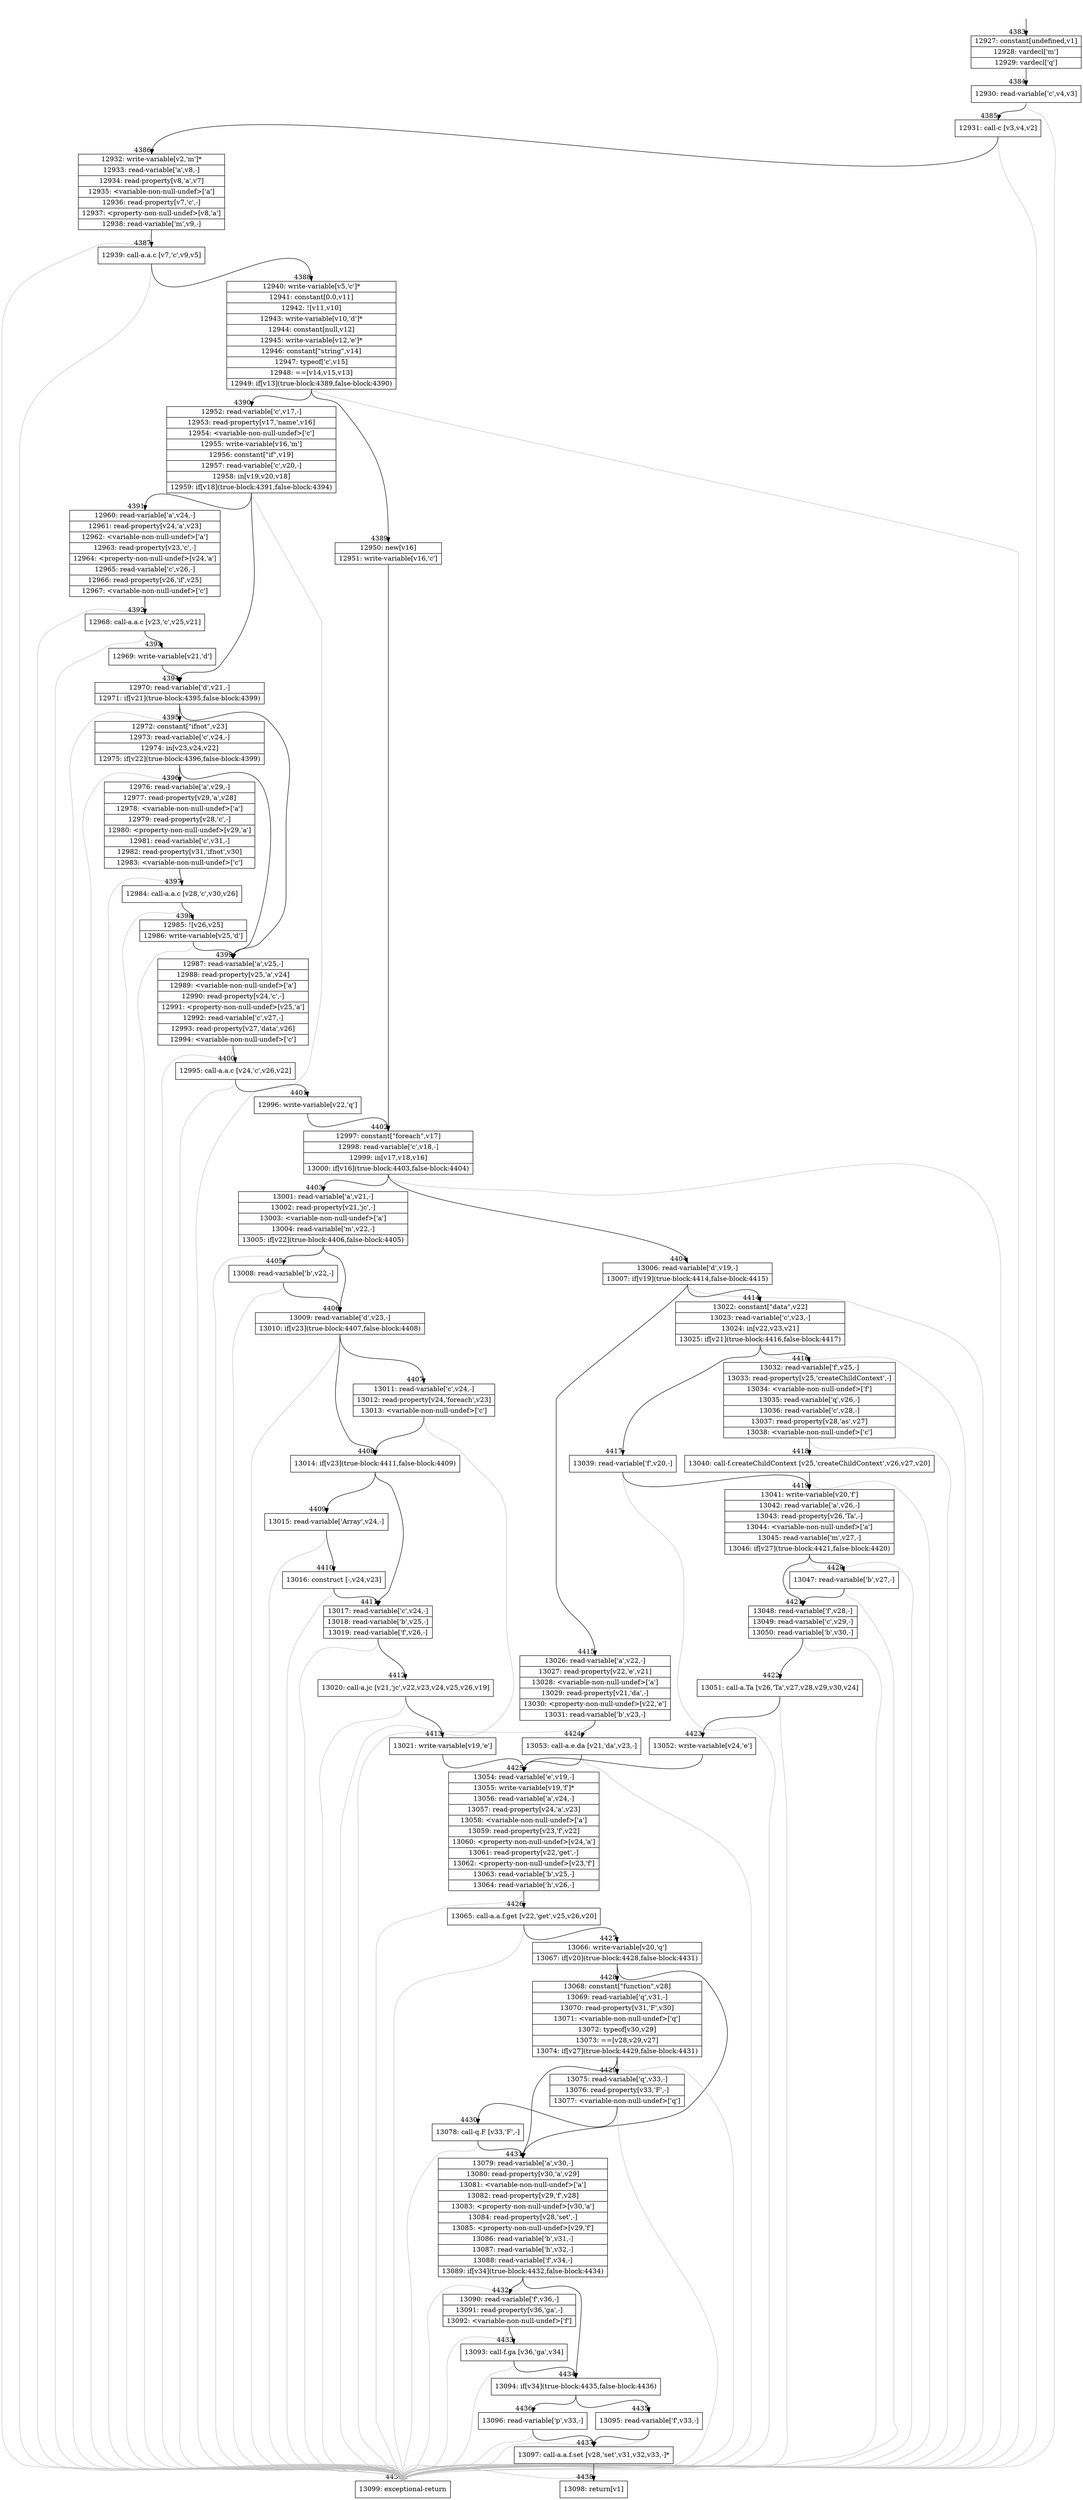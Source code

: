 digraph {
rankdir="TD"
BB_entry362[shape=none,label=""];
BB_entry362 -> BB4383 [tailport=s, headport=n, headlabel="    4383"]
BB4383 [shape=record label="{12927: constant[undefined,v1]|12928: vardecl['m']|12929: vardecl['q']}" ] 
BB4383 -> BB4384 [tailport=s, headport=n, headlabel="      4384"]
BB4384 [shape=record label="{12930: read-variable['c',v4,v3]}" ] 
BB4384 -> BB4385 [tailport=s, headport=n, headlabel="      4385"]
BB4384 -> BB4439 [tailport=s, headport=n, color=gray, headlabel="      4439"]
BB4385 [shape=record label="{12931: call-c [v3,v4,v2]}" ] 
BB4385 -> BB4386 [tailport=s, headport=n, headlabel="      4386"]
BB4385 -> BB4439 [tailport=s, headport=n, color=gray]
BB4386 [shape=record label="{12932: write-variable[v2,'m']*|12933: read-variable['a',v8,-]|12934: read-property[v8,'a',v7]|12935: \<variable-non-null-undef\>['a']|12936: read-property[v7,'c',-]|12937: \<property-non-null-undef\>[v8,'a']|12938: read-variable['m',v9,-]}" ] 
BB4386 -> BB4387 [tailport=s, headport=n, headlabel="      4387"]
BB4386 -> BB4439 [tailport=s, headport=n, color=gray]
BB4387 [shape=record label="{12939: call-a.a.c [v7,'c',v9,v5]}" ] 
BB4387 -> BB4388 [tailport=s, headport=n, headlabel="      4388"]
BB4387 -> BB4439 [tailport=s, headport=n, color=gray]
BB4388 [shape=record label="{12940: write-variable[v5,'c']*|12941: constant[0.0,v11]|12942: ![v11,v10]|12943: write-variable[v10,'d']*|12944: constant[null,v12]|12945: write-variable[v12,'e']*|12946: constant[\"string\",v14]|12947: typeof['c',v15]|12948: ==[v14,v15,v13]|12949: if[v13](true-block:4389,false-block:4390)}" ] 
BB4388 -> BB4389 [tailport=s, headport=n, headlabel="      4389"]
BB4388 -> BB4390 [tailport=s, headport=n, headlabel="      4390"]
BB4388 -> BB4439 [tailport=s, headport=n, color=gray]
BB4389 [shape=record label="{12950: new[v16]|12951: write-variable[v16,'c']}" ] 
BB4389 -> BB4402 [tailport=s, headport=n, headlabel="      4402"]
BB4390 [shape=record label="{12952: read-variable['c',v17,-]|12953: read-property[v17,'name',v16]|12954: \<variable-non-null-undef\>['c']|12955: write-variable[v16,'m']|12956: constant[\"if\",v19]|12957: read-variable['c',v20,-]|12958: in[v19,v20,v18]|12959: if[v18](true-block:4391,false-block:4394)}" ] 
BB4390 -> BB4394 [tailport=s, headport=n, headlabel="      4394"]
BB4390 -> BB4391 [tailport=s, headport=n, headlabel="      4391"]
BB4390 -> BB4439 [tailport=s, headport=n, color=gray]
BB4391 [shape=record label="{12960: read-variable['a',v24,-]|12961: read-property[v24,'a',v23]|12962: \<variable-non-null-undef\>['a']|12963: read-property[v23,'c',-]|12964: \<property-non-null-undef\>[v24,'a']|12965: read-variable['c',v26,-]|12966: read-property[v26,'if',v25]|12967: \<variable-non-null-undef\>['c']}" ] 
BB4391 -> BB4392 [tailport=s, headport=n, headlabel="      4392"]
BB4391 -> BB4439 [tailport=s, headport=n, color=gray]
BB4392 [shape=record label="{12968: call-a.a.c [v23,'c',v25,v21]}" ] 
BB4392 -> BB4393 [tailport=s, headport=n, headlabel="      4393"]
BB4392 -> BB4439 [tailport=s, headport=n, color=gray]
BB4393 [shape=record label="{12969: write-variable[v21,'d']}" ] 
BB4393 -> BB4394 [tailport=s, headport=n]
BB4394 [shape=record label="{12970: read-variable['d',v21,-]|12971: if[v21](true-block:4395,false-block:4399)}" ] 
BB4394 -> BB4399 [tailport=s, headport=n, headlabel="      4399"]
BB4394 -> BB4395 [tailport=s, headport=n, headlabel="      4395"]
BB4394 -> BB4439 [tailport=s, headport=n, color=gray]
BB4395 [shape=record label="{12972: constant[\"ifnot\",v23]|12973: read-variable['c',v24,-]|12974: in[v23,v24,v22]|12975: if[v22](true-block:4396,false-block:4399)}" ] 
BB4395 -> BB4399 [tailport=s, headport=n]
BB4395 -> BB4396 [tailport=s, headport=n, headlabel="      4396"]
BB4395 -> BB4439 [tailport=s, headport=n, color=gray]
BB4396 [shape=record label="{12976: read-variable['a',v29,-]|12977: read-property[v29,'a',v28]|12978: \<variable-non-null-undef\>['a']|12979: read-property[v28,'c',-]|12980: \<property-non-null-undef\>[v29,'a']|12981: read-variable['c',v31,-]|12982: read-property[v31,'ifnot',v30]|12983: \<variable-non-null-undef\>['c']}" ] 
BB4396 -> BB4397 [tailport=s, headport=n, headlabel="      4397"]
BB4396 -> BB4439 [tailport=s, headport=n, color=gray]
BB4397 [shape=record label="{12984: call-a.a.c [v28,'c',v30,v26]}" ] 
BB4397 -> BB4398 [tailport=s, headport=n, headlabel="      4398"]
BB4397 -> BB4439 [tailport=s, headport=n, color=gray]
BB4398 [shape=record label="{12985: ![v26,v25]|12986: write-variable[v25,'d']}" ] 
BB4398 -> BB4399 [tailport=s, headport=n]
BB4398 -> BB4439 [tailport=s, headport=n, color=gray]
BB4399 [shape=record label="{12987: read-variable['a',v25,-]|12988: read-property[v25,'a',v24]|12989: \<variable-non-null-undef\>['a']|12990: read-property[v24,'c',-]|12991: \<property-non-null-undef\>[v25,'a']|12992: read-variable['c',v27,-]|12993: read-property[v27,'data',v26]|12994: \<variable-non-null-undef\>['c']}" ] 
BB4399 -> BB4400 [tailport=s, headport=n, headlabel="      4400"]
BB4399 -> BB4439 [tailport=s, headport=n, color=gray]
BB4400 [shape=record label="{12995: call-a.a.c [v24,'c',v26,v22]}" ] 
BB4400 -> BB4401 [tailport=s, headport=n, headlabel="      4401"]
BB4400 -> BB4439 [tailport=s, headport=n, color=gray]
BB4401 [shape=record label="{12996: write-variable[v22,'q']}" ] 
BB4401 -> BB4402 [tailport=s, headport=n]
BB4402 [shape=record label="{12997: constant[\"foreach\",v17]|12998: read-variable['c',v18,-]|12999: in[v17,v18,v16]|13000: if[v16](true-block:4403,false-block:4404)}" ] 
BB4402 -> BB4403 [tailport=s, headport=n, headlabel="      4403"]
BB4402 -> BB4404 [tailport=s, headport=n, headlabel="      4404"]
BB4402 -> BB4439 [tailport=s, headport=n, color=gray]
BB4403 [shape=record label="{13001: read-variable['a',v21,-]|13002: read-property[v21,'jc',-]|13003: \<variable-non-null-undef\>['a']|13004: read-variable['m',v22,-]|13005: if[v22](true-block:4406,false-block:4405)}" ] 
BB4403 -> BB4406 [tailport=s, headport=n, headlabel="      4406"]
BB4403 -> BB4405 [tailport=s, headport=n, headlabel="      4405"]
BB4403 -> BB4439 [tailport=s, headport=n, color=gray]
BB4404 [shape=record label="{13006: read-variable['d',v19,-]|13007: if[v19](true-block:4414,false-block:4415)}" ] 
BB4404 -> BB4414 [tailport=s, headport=n, headlabel="      4414"]
BB4404 -> BB4415 [tailport=s, headport=n, headlabel="      4415"]
BB4404 -> BB4439 [tailport=s, headport=n, color=gray]
BB4405 [shape=record label="{13008: read-variable['b',v22,-]}" ] 
BB4405 -> BB4406 [tailport=s, headport=n]
BB4405 -> BB4439 [tailport=s, headport=n, color=gray]
BB4406 [shape=record label="{13009: read-variable['d',v23,-]|13010: if[v23](true-block:4407,false-block:4408)}" ] 
BB4406 -> BB4408 [tailport=s, headport=n, headlabel="      4408"]
BB4406 -> BB4407 [tailport=s, headport=n, headlabel="      4407"]
BB4406 -> BB4439 [tailport=s, headport=n, color=gray]
BB4407 [shape=record label="{13011: read-variable['c',v24,-]|13012: read-property[v24,'foreach',v23]|13013: \<variable-non-null-undef\>['c']}" ] 
BB4407 -> BB4408 [tailport=s, headport=n]
BB4407 -> BB4439 [tailport=s, headport=n, color=gray]
BB4408 [shape=record label="{13014: if[v23](true-block:4411,false-block:4409)}" ] 
BB4408 -> BB4411 [tailport=s, headport=n, headlabel="      4411"]
BB4408 -> BB4409 [tailport=s, headport=n, headlabel="      4409"]
BB4409 [shape=record label="{13015: read-variable['Array',v24,-]}" ] 
BB4409 -> BB4410 [tailport=s, headport=n, headlabel="      4410"]
BB4409 -> BB4439 [tailport=s, headport=n, color=gray]
BB4410 [shape=record label="{13016: construct [-,v24,v23]}" ] 
BB4410 -> BB4411 [tailport=s, headport=n]
BB4410 -> BB4439 [tailport=s, headport=n, color=gray]
BB4411 [shape=record label="{13017: read-variable['c',v24,-]|13018: read-variable['b',v25,-]|13019: read-variable['f',v26,-]}" ] 
BB4411 -> BB4412 [tailport=s, headport=n, headlabel="      4412"]
BB4411 -> BB4439 [tailport=s, headport=n, color=gray]
BB4412 [shape=record label="{13020: call-a.jc [v21,'jc',v22,v23,v24,v25,v26,v19]}" ] 
BB4412 -> BB4413 [tailport=s, headport=n, headlabel="      4413"]
BB4412 -> BB4439 [tailport=s, headport=n, color=gray]
BB4413 [shape=record label="{13021: write-variable[v19,'e']}" ] 
BB4413 -> BB4425 [tailport=s, headport=n, headlabel="      4425"]
BB4414 [shape=record label="{13022: constant[\"data\",v22]|13023: read-variable['c',v23,-]|13024: in[v22,v23,v21]|13025: if[v21](true-block:4416,false-block:4417)}" ] 
BB4414 -> BB4416 [tailport=s, headport=n, headlabel="      4416"]
BB4414 -> BB4417 [tailport=s, headport=n, headlabel="      4417"]
BB4414 -> BB4439 [tailport=s, headport=n, color=gray]
BB4415 [shape=record label="{13026: read-variable['a',v22,-]|13027: read-property[v22,'e',v21]|13028: \<variable-non-null-undef\>['a']|13029: read-property[v21,'da',-]|13030: \<property-non-null-undef\>[v22,'e']|13031: read-variable['b',v23,-]}" ] 
BB4415 -> BB4424 [tailport=s, headport=n, headlabel="      4424"]
BB4415 -> BB4439 [tailport=s, headport=n, color=gray]
BB4416 [shape=record label="{13032: read-variable['f',v25,-]|13033: read-property[v25,'createChildContext',-]|13034: \<variable-non-null-undef\>['f']|13035: read-variable['q',v26,-]|13036: read-variable['c',v28,-]|13037: read-property[v28,'as',v27]|13038: \<variable-non-null-undef\>['c']}" ] 
BB4416 -> BB4418 [tailport=s, headport=n, headlabel="      4418"]
BB4416 -> BB4439 [tailport=s, headport=n, color=gray]
BB4417 [shape=record label="{13039: read-variable['f',v20,-]}" ] 
BB4417 -> BB4419 [tailport=s, headport=n, headlabel="      4419"]
BB4417 -> BB4439 [tailport=s, headport=n, color=gray]
BB4418 [shape=record label="{13040: call-f.createChildContext [v25,'createChildContext',v26,v27,v20]}" ] 
BB4418 -> BB4419 [tailport=s, headport=n]
BB4418 -> BB4439 [tailport=s, headport=n, color=gray]
BB4419 [shape=record label="{13041: write-variable[v20,'f']|13042: read-variable['a',v26,-]|13043: read-property[v26,'Ta',-]|13044: \<variable-non-null-undef\>['a']|13045: read-variable['m',v27,-]|13046: if[v27](true-block:4421,false-block:4420)}" ] 
BB4419 -> BB4421 [tailport=s, headport=n, headlabel="      4421"]
BB4419 -> BB4420 [tailport=s, headport=n, headlabel="      4420"]
BB4419 -> BB4439 [tailport=s, headport=n, color=gray]
BB4420 [shape=record label="{13047: read-variable['b',v27,-]}" ] 
BB4420 -> BB4421 [tailport=s, headport=n]
BB4420 -> BB4439 [tailport=s, headport=n, color=gray]
BB4421 [shape=record label="{13048: read-variable['f',v28,-]|13049: read-variable['c',v29,-]|13050: read-variable['b',v30,-]}" ] 
BB4421 -> BB4422 [tailport=s, headport=n, headlabel="      4422"]
BB4421 -> BB4439 [tailport=s, headport=n, color=gray]
BB4422 [shape=record label="{13051: call-a.Ta [v26,'Ta',v27,v28,v29,v30,v24]}" ] 
BB4422 -> BB4423 [tailport=s, headport=n, headlabel="      4423"]
BB4422 -> BB4439 [tailport=s, headport=n, color=gray]
BB4423 [shape=record label="{13052: write-variable[v24,'e']}" ] 
BB4423 -> BB4425 [tailport=s, headport=n]
BB4424 [shape=record label="{13053: call-a.e.da [v21,'da',v23,-]}" ] 
BB4424 -> BB4425 [tailport=s, headport=n]
BB4424 -> BB4439 [tailport=s, headport=n, color=gray]
BB4425 [shape=record label="{13054: read-variable['e',v19,-]|13055: write-variable[v19,'f']*|13056: read-variable['a',v24,-]|13057: read-property[v24,'a',v23]|13058: \<variable-non-null-undef\>['a']|13059: read-property[v23,'f',v22]|13060: \<property-non-null-undef\>[v24,'a']|13061: read-property[v22,'get',-]|13062: \<property-non-null-undef\>[v23,'f']|13063: read-variable['b',v25,-]|13064: read-variable['h',v26,-]}" ] 
BB4425 -> BB4426 [tailport=s, headport=n, headlabel="      4426"]
BB4425 -> BB4439 [tailport=s, headport=n, color=gray]
BB4426 [shape=record label="{13065: call-a.a.f.get [v22,'get',v25,v26,v20]}" ] 
BB4426 -> BB4427 [tailport=s, headport=n, headlabel="      4427"]
BB4426 -> BB4439 [tailport=s, headport=n, color=gray]
BB4427 [shape=record label="{13066: write-variable[v20,'q']|13067: if[v20](true-block:4428,false-block:4431)}" ] 
BB4427 -> BB4431 [tailport=s, headport=n, headlabel="      4431"]
BB4427 -> BB4428 [tailport=s, headport=n, headlabel="      4428"]
BB4428 [shape=record label="{13068: constant[\"function\",v28]|13069: read-variable['q',v31,-]|13070: read-property[v31,'F',v30]|13071: \<variable-non-null-undef\>['q']|13072: typeof[v30,v29]|13073: ==[v28,v29,v27]|13074: if[v27](true-block:4429,false-block:4431)}" ] 
BB4428 -> BB4431 [tailport=s, headport=n]
BB4428 -> BB4429 [tailport=s, headport=n, headlabel="      4429"]
BB4428 -> BB4439 [tailport=s, headport=n, color=gray]
BB4429 [shape=record label="{13075: read-variable['q',v33,-]|13076: read-property[v33,'F',-]|13077: \<variable-non-null-undef\>['q']}" ] 
BB4429 -> BB4430 [tailport=s, headport=n, headlabel="      4430"]
BB4429 -> BB4439 [tailport=s, headport=n, color=gray]
BB4430 [shape=record label="{13078: call-q.F [v33,'F',-]}" ] 
BB4430 -> BB4431 [tailport=s, headport=n]
BB4430 -> BB4439 [tailport=s, headport=n, color=gray]
BB4431 [shape=record label="{13079: read-variable['a',v30,-]|13080: read-property[v30,'a',v29]|13081: \<variable-non-null-undef\>['a']|13082: read-property[v29,'f',v28]|13083: \<property-non-null-undef\>[v30,'a']|13084: read-property[v28,'set',-]|13085: \<property-non-null-undef\>[v29,'f']|13086: read-variable['b',v31,-]|13087: read-variable['h',v32,-]|13088: read-variable['f',v34,-]|13089: if[v34](true-block:4432,false-block:4434)}" ] 
BB4431 -> BB4434 [tailport=s, headport=n, headlabel="      4434"]
BB4431 -> BB4432 [tailport=s, headport=n, headlabel="      4432"]
BB4431 -> BB4439 [tailport=s, headport=n, color=gray]
BB4432 [shape=record label="{13090: read-variable['f',v36,-]|13091: read-property[v36,'ga',-]|13092: \<variable-non-null-undef\>['f']}" ] 
BB4432 -> BB4433 [tailport=s, headport=n, headlabel="      4433"]
BB4432 -> BB4439 [tailport=s, headport=n, color=gray]
BB4433 [shape=record label="{13093: call-f.ga [v36,'ga',v34]}" ] 
BB4433 -> BB4434 [tailport=s, headport=n]
BB4433 -> BB4439 [tailport=s, headport=n, color=gray]
BB4434 [shape=record label="{13094: if[v34](true-block:4435,false-block:4436)}" ] 
BB4434 -> BB4435 [tailport=s, headport=n, headlabel="      4435"]
BB4434 -> BB4436 [tailport=s, headport=n, headlabel="      4436"]
BB4435 [shape=record label="{13095: read-variable['f',v33,-]}" ] 
BB4435 -> BB4437 [tailport=s, headport=n, headlabel="      4437"]
BB4435 -> BB4439 [tailport=s, headport=n, color=gray]
BB4436 [shape=record label="{13096: read-variable['p',v33,-]}" ] 
BB4436 -> BB4437 [tailport=s, headport=n]
BB4436 -> BB4439 [tailport=s, headport=n, color=gray]
BB4437 [shape=record label="{13097: call-a.a.f.set [v28,'set',v31,v32,v33,-]*}" ] 
BB4437 -> BB4438 [tailport=s, headport=n, headlabel="      4438"]
BB4437 -> BB4439 [tailport=s, headport=n, color=gray]
BB4438 [shape=record label="{13098: return[v1]}" ] 
BB4439 [shape=record label="{13099: exceptional-return}" ] 
}
